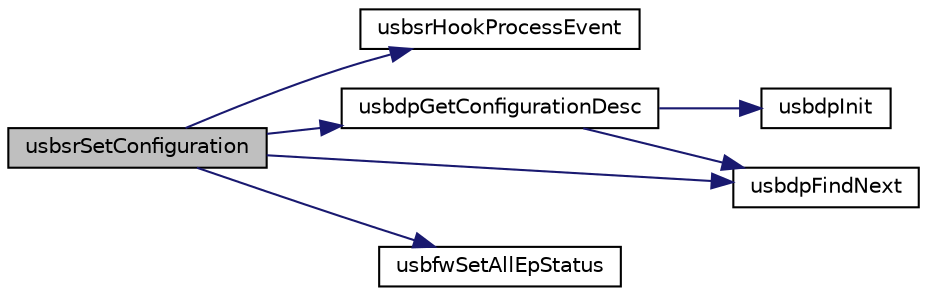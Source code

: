 digraph "usbsrSetConfiguration"
{
  edge [fontname="Helvetica",fontsize="10",labelfontname="Helvetica",labelfontsize="10"];
  node [fontname="Helvetica",fontsize="10",shape=record];
  rankdir="LR";
  Node1 [label="usbsrSetConfiguration",height=0.2,width=0.4,color="black", fillcolor="grey75", style="filled" fontcolor="black"];
  Node1 -> Node2 [color="midnightblue",fontsize="10",style="solid",fontname="Helvetica"];
  Node2 [label="usbsrHookProcessEvent",height=0.2,width=0.4,color="black", fillcolor="white", style="filled",URL="$group__module__usb__standard__requests.html#ga0e14090806b511ff54b95ba67a11d261",tooltip="Hook which is called upon a standard request generated event (unsupported). "];
  Node1 -> Node3 [color="midnightblue",fontsize="10",style="solid",fontname="Helvetica"];
  Node3 [label="usbdpGetConfigurationDesc",height=0.2,width=0.4,color="black", fillcolor="white", style="filled",URL="$group__module__usb__descriptor__parser.html#ga8ebd0fb9a85c4c5061775389002b38b2",tooltip="Locates a configuration descriptor. "];
  Node3 -> Node4 [color="midnightblue",fontsize="10",style="solid",fontname="Helvetica"];
  Node4 [label="usbdpInit",height=0.2,width=0.4,color="black", fillcolor="white", style="filled",URL="$group__module__usb__descriptor__parser.html#ga969fb908864bc605f3f2e63b07c4c49a",tooltip="Initializes a search. "];
  Node3 -> Node5 [color="midnightblue",fontsize="10",style="solid",fontname="Helvetica"];
  Node5 [label="usbdpFindNext",height=0.2,width=0.4,color="black", fillcolor="white", style="filled",URL="$group__module__usb__descriptor__parser.html#ga77b5056793751a52435cc5ef58faf7db",tooltip="Locates the descriptor of the wanted type. "];
  Node1 -> Node5 [color="midnightblue",fontsize="10",style="solid",fontname="Helvetica"];
  Node1 -> Node6 [color="midnightblue",fontsize="10",style="solid",fontname="Helvetica"];
  Node6 [label="usbfwSetAllEpStatus",height=0.2,width=0.4,color="black", fillcolor="white", style="filled",URL="$group__module__usb__framework.html#ga080d657f68dc3776d320050bd8bfe66a",tooltip="Changes the state of endpoint 1-5 IN/OUT. "];
}
